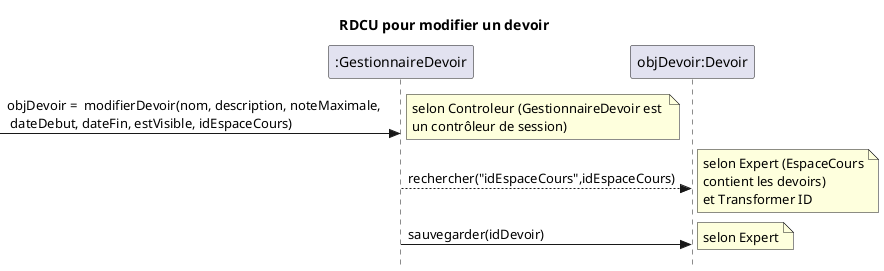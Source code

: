 @startuml
skinparam style strictuml
skinparam defaultfontname Verdana
title RDCU pour modifier un devoir
participant ":GestionnaireDevoir" as gd
participant "objDevoir:Devoir" as d

->gd : objDevoir =  modifierDevoir(nom, description, noteMaximale, \n dateDebut, dateFin, estVisible, idEspaceCours)
note right : selon Controleur (GestionnaireDevoir est \nun contrôleur de session)

gd --> d : rechercher("idEspaceCours",idEspaceCours)
note right : selon Expert (EspaceCours\ncontient les devoirs)\net Transformer ID

gd -> d : sauvegarder(idDevoir)
note right : selon Expert

@enduml
